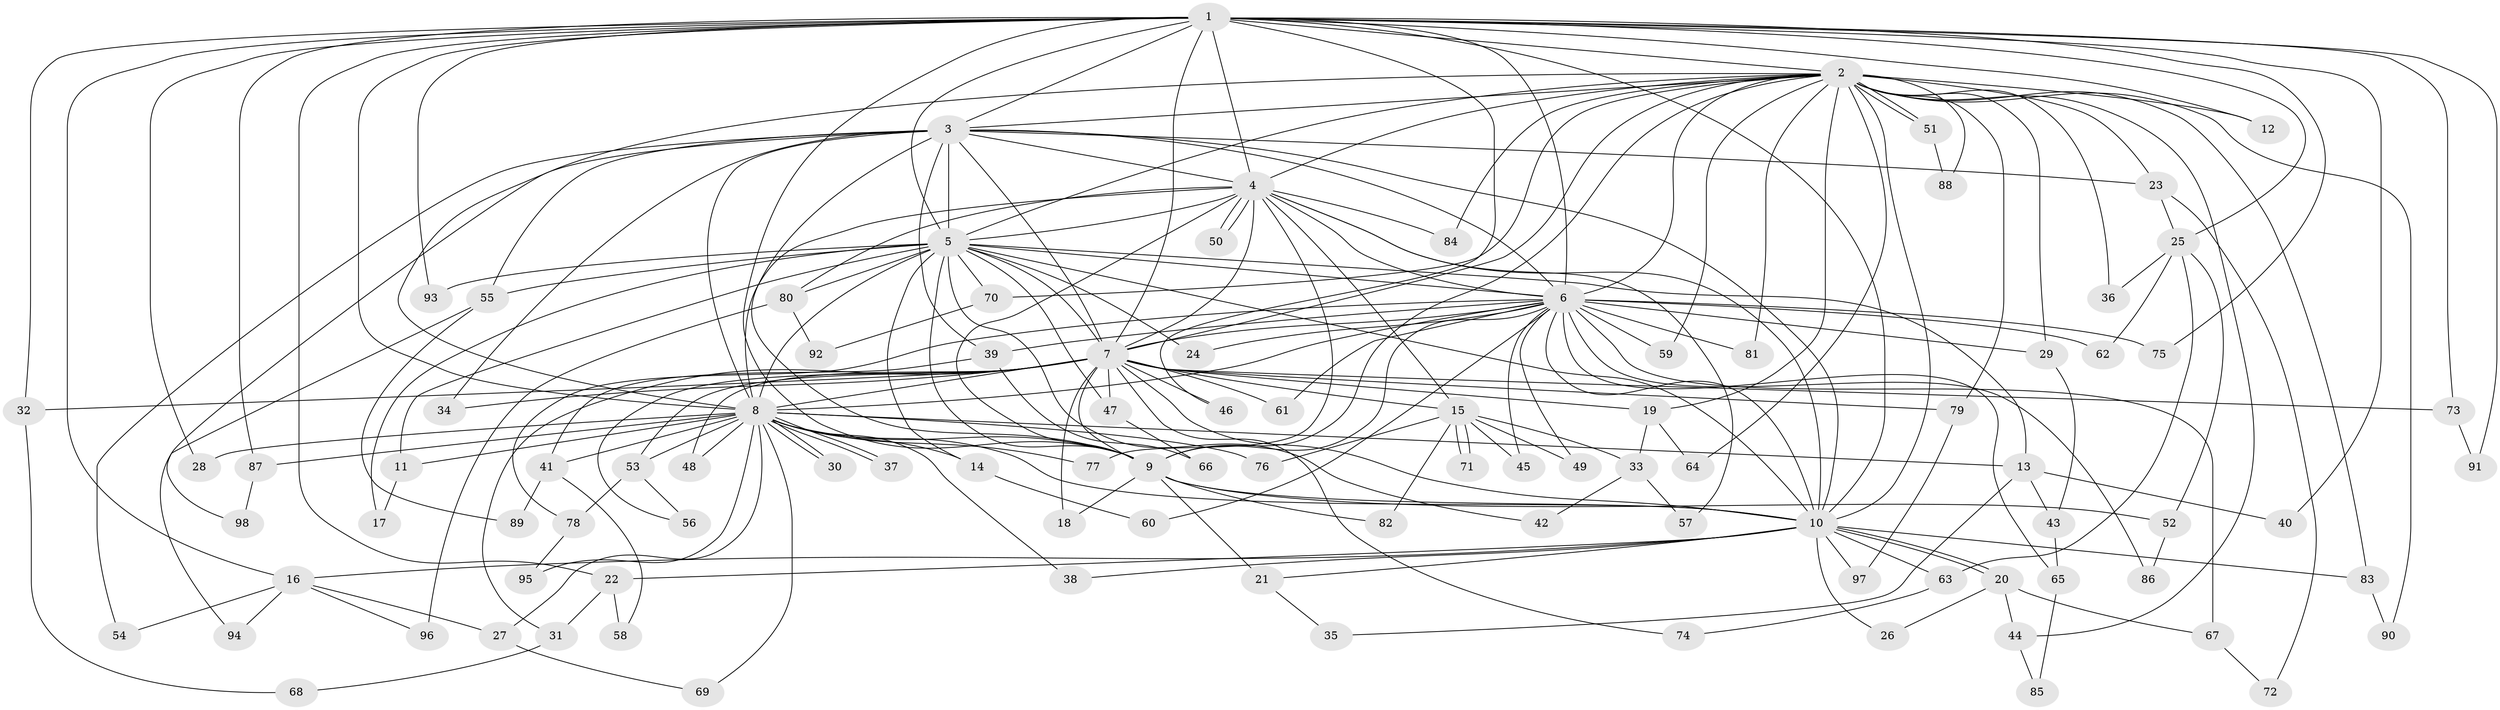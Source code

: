 // Generated by graph-tools (version 1.1) at 2025/34/03/09/25 02:34:48]
// undirected, 98 vertices, 221 edges
graph export_dot {
graph [start="1"]
  node [color=gray90,style=filled];
  1;
  2;
  3;
  4;
  5;
  6;
  7;
  8;
  9;
  10;
  11;
  12;
  13;
  14;
  15;
  16;
  17;
  18;
  19;
  20;
  21;
  22;
  23;
  24;
  25;
  26;
  27;
  28;
  29;
  30;
  31;
  32;
  33;
  34;
  35;
  36;
  37;
  38;
  39;
  40;
  41;
  42;
  43;
  44;
  45;
  46;
  47;
  48;
  49;
  50;
  51;
  52;
  53;
  54;
  55;
  56;
  57;
  58;
  59;
  60;
  61;
  62;
  63;
  64;
  65;
  66;
  67;
  68;
  69;
  70;
  71;
  72;
  73;
  74;
  75;
  76;
  77;
  78;
  79;
  80;
  81;
  82;
  83;
  84;
  85;
  86;
  87;
  88;
  89;
  90;
  91;
  92;
  93;
  94;
  95;
  96;
  97;
  98;
  1 -- 2;
  1 -- 3;
  1 -- 4;
  1 -- 5;
  1 -- 6;
  1 -- 7;
  1 -- 8;
  1 -- 9;
  1 -- 10;
  1 -- 12;
  1 -- 16;
  1 -- 22;
  1 -- 25;
  1 -- 28;
  1 -- 32;
  1 -- 40;
  1 -- 46;
  1 -- 73;
  1 -- 75;
  1 -- 87;
  1 -- 91;
  1 -- 93;
  2 -- 3;
  2 -- 4;
  2 -- 5;
  2 -- 6;
  2 -- 7;
  2 -- 8;
  2 -- 9;
  2 -- 10;
  2 -- 12;
  2 -- 19;
  2 -- 23;
  2 -- 29;
  2 -- 36;
  2 -- 44;
  2 -- 51;
  2 -- 51;
  2 -- 59;
  2 -- 64;
  2 -- 70;
  2 -- 79;
  2 -- 81;
  2 -- 83;
  2 -- 84;
  2 -- 88;
  2 -- 90;
  3 -- 4;
  3 -- 5;
  3 -- 6;
  3 -- 7;
  3 -- 8;
  3 -- 9;
  3 -- 10;
  3 -- 23;
  3 -- 34;
  3 -- 39;
  3 -- 54;
  3 -- 55;
  3 -- 98;
  4 -- 5;
  4 -- 6;
  4 -- 7;
  4 -- 8;
  4 -- 9;
  4 -- 10;
  4 -- 15;
  4 -- 50;
  4 -- 50;
  4 -- 57;
  4 -- 77;
  4 -- 80;
  4 -- 84;
  5 -- 6;
  5 -- 7;
  5 -- 8;
  5 -- 9;
  5 -- 10;
  5 -- 11;
  5 -- 13;
  5 -- 14;
  5 -- 17;
  5 -- 24;
  5 -- 42;
  5 -- 47;
  5 -- 55;
  5 -- 70;
  5 -- 80;
  5 -- 93;
  6 -- 7;
  6 -- 8;
  6 -- 9;
  6 -- 10;
  6 -- 24;
  6 -- 29;
  6 -- 39;
  6 -- 45;
  6 -- 49;
  6 -- 59;
  6 -- 60;
  6 -- 61;
  6 -- 62;
  6 -- 65;
  6 -- 67;
  6 -- 75;
  6 -- 78;
  6 -- 81;
  6 -- 86;
  7 -- 8;
  7 -- 9;
  7 -- 10;
  7 -- 15;
  7 -- 18;
  7 -- 19;
  7 -- 31;
  7 -- 32;
  7 -- 34;
  7 -- 46;
  7 -- 47;
  7 -- 48;
  7 -- 53;
  7 -- 56;
  7 -- 61;
  7 -- 73;
  7 -- 74;
  7 -- 79;
  8 -- 9;
  8 -- 10;
  8 -- 11;
  8 -- 13;
  8 -- 14;
  8 -- 27;
  8 -- 28;
  8 -- 30;
  8 -- 30;
  8 -- 37;
  8 -- 37;
  8 -- 38;
  8 -- 41;
  8 -- 48;
  8 -- 53;
  8 -- 69;
  8 -- 76;
  8 -- 77;
  8 -- 87;
  8 -- 95;
  9 -- 10;
  9 -- 18;
  9 -- 21;
  9 -- 52;
  9 -- 82;
  10 -- 16;
  10 -- 20;
  10 -- 20;
  10 -- 21;
  10 -- 22;
  10 -- 26;
  10 -- 38;
  10 -- 63;
  10 -- 83;
  10 -- 97;
  11 -- 17;
  13 -- 35;
  13 -- 40;
  13 -- 43;
  14 -- 60;
  15 -- 33;
  15 -- 45;
  15 -- 49;
  15 -- 71;
  15 -- 71;
  15 -- 76;
  15 -- 82;
  16 -- 27;
  16 -- 54;
  16 -- 94;
  16 -- 96;
  19 -- 33;
  19 -- 64;
  20 -- 26;
  20 -- 44;
  20 -- 67;
  21 -- 35;
  22 -- 31;
  22 -- 58;
  23 -- 25;
  23 -- 72;
  25 -- 36;
  25 -- 52;
  25 -- 62;
  25 -- 63;
  27 -- 69;
  29 -- 43;
  31 -- 68;
  32 -- 68;
  33 -- 42;
  33 -- 57;
  39 -- 41;
  39 -- 66;
  41 -- 58;
  41 -- 89;
  43 -- 65;
  44 -- 85;
  47 -- 66;
  51 -- 88;
  52 -- 86;
  53 -- 56;
  53 -- 78;
  55 -- 89;
  55 -- 94;
  63 -- 74;
  65 -- 85;
  67 -- 72;
  70 -- 92;
  73 -- 91;
  78 -- 95;
  79 -- 97;
  80 -- 92;
  80 -- 96;
  83 -- 90;
  87 -- 98;
}
